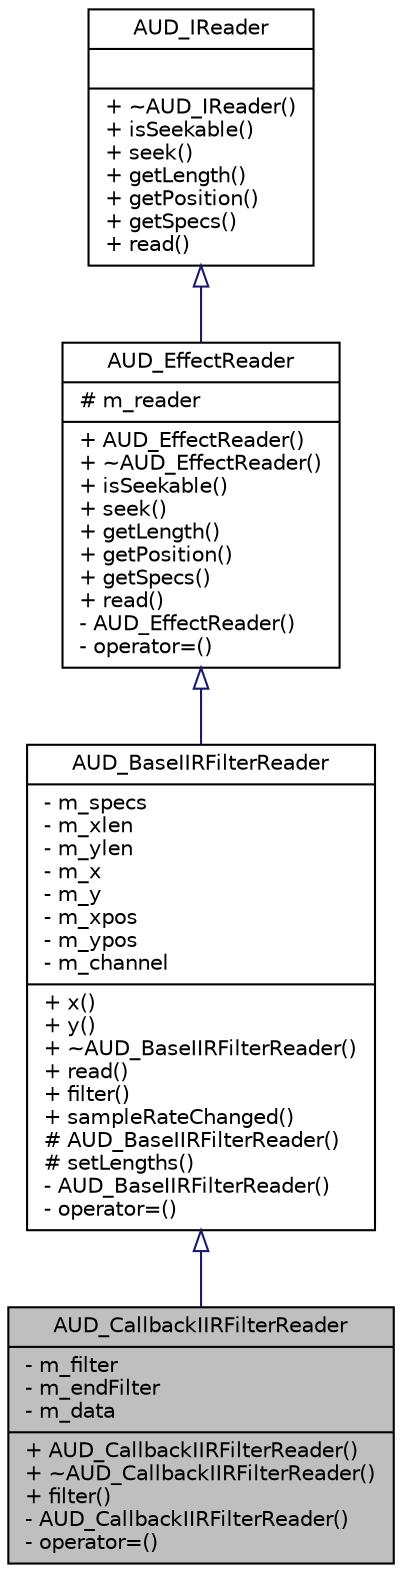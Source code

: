 digraph G
{
  edge [fontname="Helvetica",fontsize="10",labelfontname="Helvetica",labelfontsize="10"];
  node [fontname="Helvetica",fontsize="10",shape=record];
  Node1 [label="{AUD_CallbackIIRFilterReader\n|- m_filter\l- m_endFilter\l- m_data\l|+ AUD_CallbackIIRFilterReader()\l+ ~AUD_CallbackIIRFilterReader()\l+ filter()\l- AUD_CallbackIIRFilterReader()\l- operator=()\l}",height=0.2,width=0.4,color="black", fillcolor="grey75", style="filled" fontcolor="black"];
  Node2 -> Node1 [dir=back,color="midnightblue",fontsize="10",style="solid",arrowtail="empty",fontname="Helvetica"];
  Node2 [label="{AUD_BaseIIRFilterReader\n|- m_specs\l- m_xlen\l- m_ylen\l- m_x\l- m_y\l- m_xpos\l- m_ypos\l- m_channel\l|+ x()\l+ y()\l+ ~AUD_BaseIIRFilterReader()\l+ read()\l+ filter()\l+ sampleRateChanged()\l# AUD_BaseIIRFilterReader()\l# setLengths()\l- AUD_BaseIIRFilterReader()\l- operator=()\l}",height=0.2,width=0.4,color="black", fillcolor="white", style="filled",URL="$d7/dd6/classAUD__BaseIIRFilterReader.html"];
  Node3 -> Node2 [dir=back,color="midnightblue",fontsize="10",style="solid",arrowtail="empty",fontname="Helvetica"];
  Node3 [label="{AUD_EffectReader\n|# m_reader\l|+ AUD_EffectReader()\l+ ~AUD_EffectReader()\l+ isSeekable()\l+ seek()\l+ getLength()\l+ getPosition()\l+ getSpecs()\l+ read()\l- AUD_EffectReader()\l- operator=()\l}",height=0.2,width=0.4,color="black", fillcolor="white", style="filled",URL="$db/d5c/classAUD__EffectReader.html"];
  Node4 -> Node3 [dir=back,color="midnightblue",fontsize="10",style="solid",arrowtail="empty",fontname="Helvetica"];
  Node4 [label="{AUD_IReader\n||+ ~AUD_IReader()\l+ isSeekable()\l+ seek()\l+ getLength()\l+ getPosition()\l+ getSpecs()\l+ read()\l}",height=0.2,width=0.4,color="black", fillcolor="white", style="filled",URL="$db/d2b/classAUD__IReader.html"];
}
